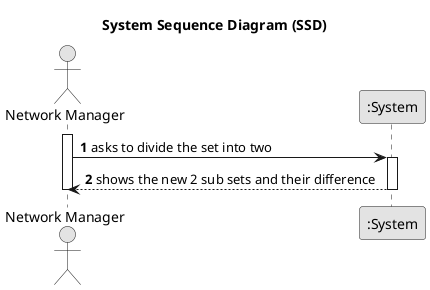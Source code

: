 @startuml
skinparam monochrome true
skinparam packageStyle rectangle
skinparam shadowing false

title System Sequence Diagram (SSD)

autonumber

actor "Network Manager" as Person
participant ":System" as System

activate Person

    Person -> System : asks to divide the set into two

    activate System

        System --> Person : shows the new 2 sub sets and their difference

    deactivate System
deactivate Person
@enduml